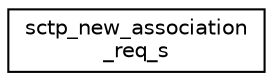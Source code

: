 digraph "Graphical Class Hierarchy"
{
 // LATEX_PDF_SIZE
  edge [fontname="Helvetica",fontsize="10",labelfontname="Helvetica",labelfontsize="10"];
  node [fontname="Helvetica",fontsize="10",shape=record];
  rankdir="LR";
  Node0 [label="sctp_new_association\l_req_s",height=0.2,width=0.4,color="black", fillcolor="white", style="filled",URL="$structsctp__new__association__req__s.html",tooltip=" "];
}
